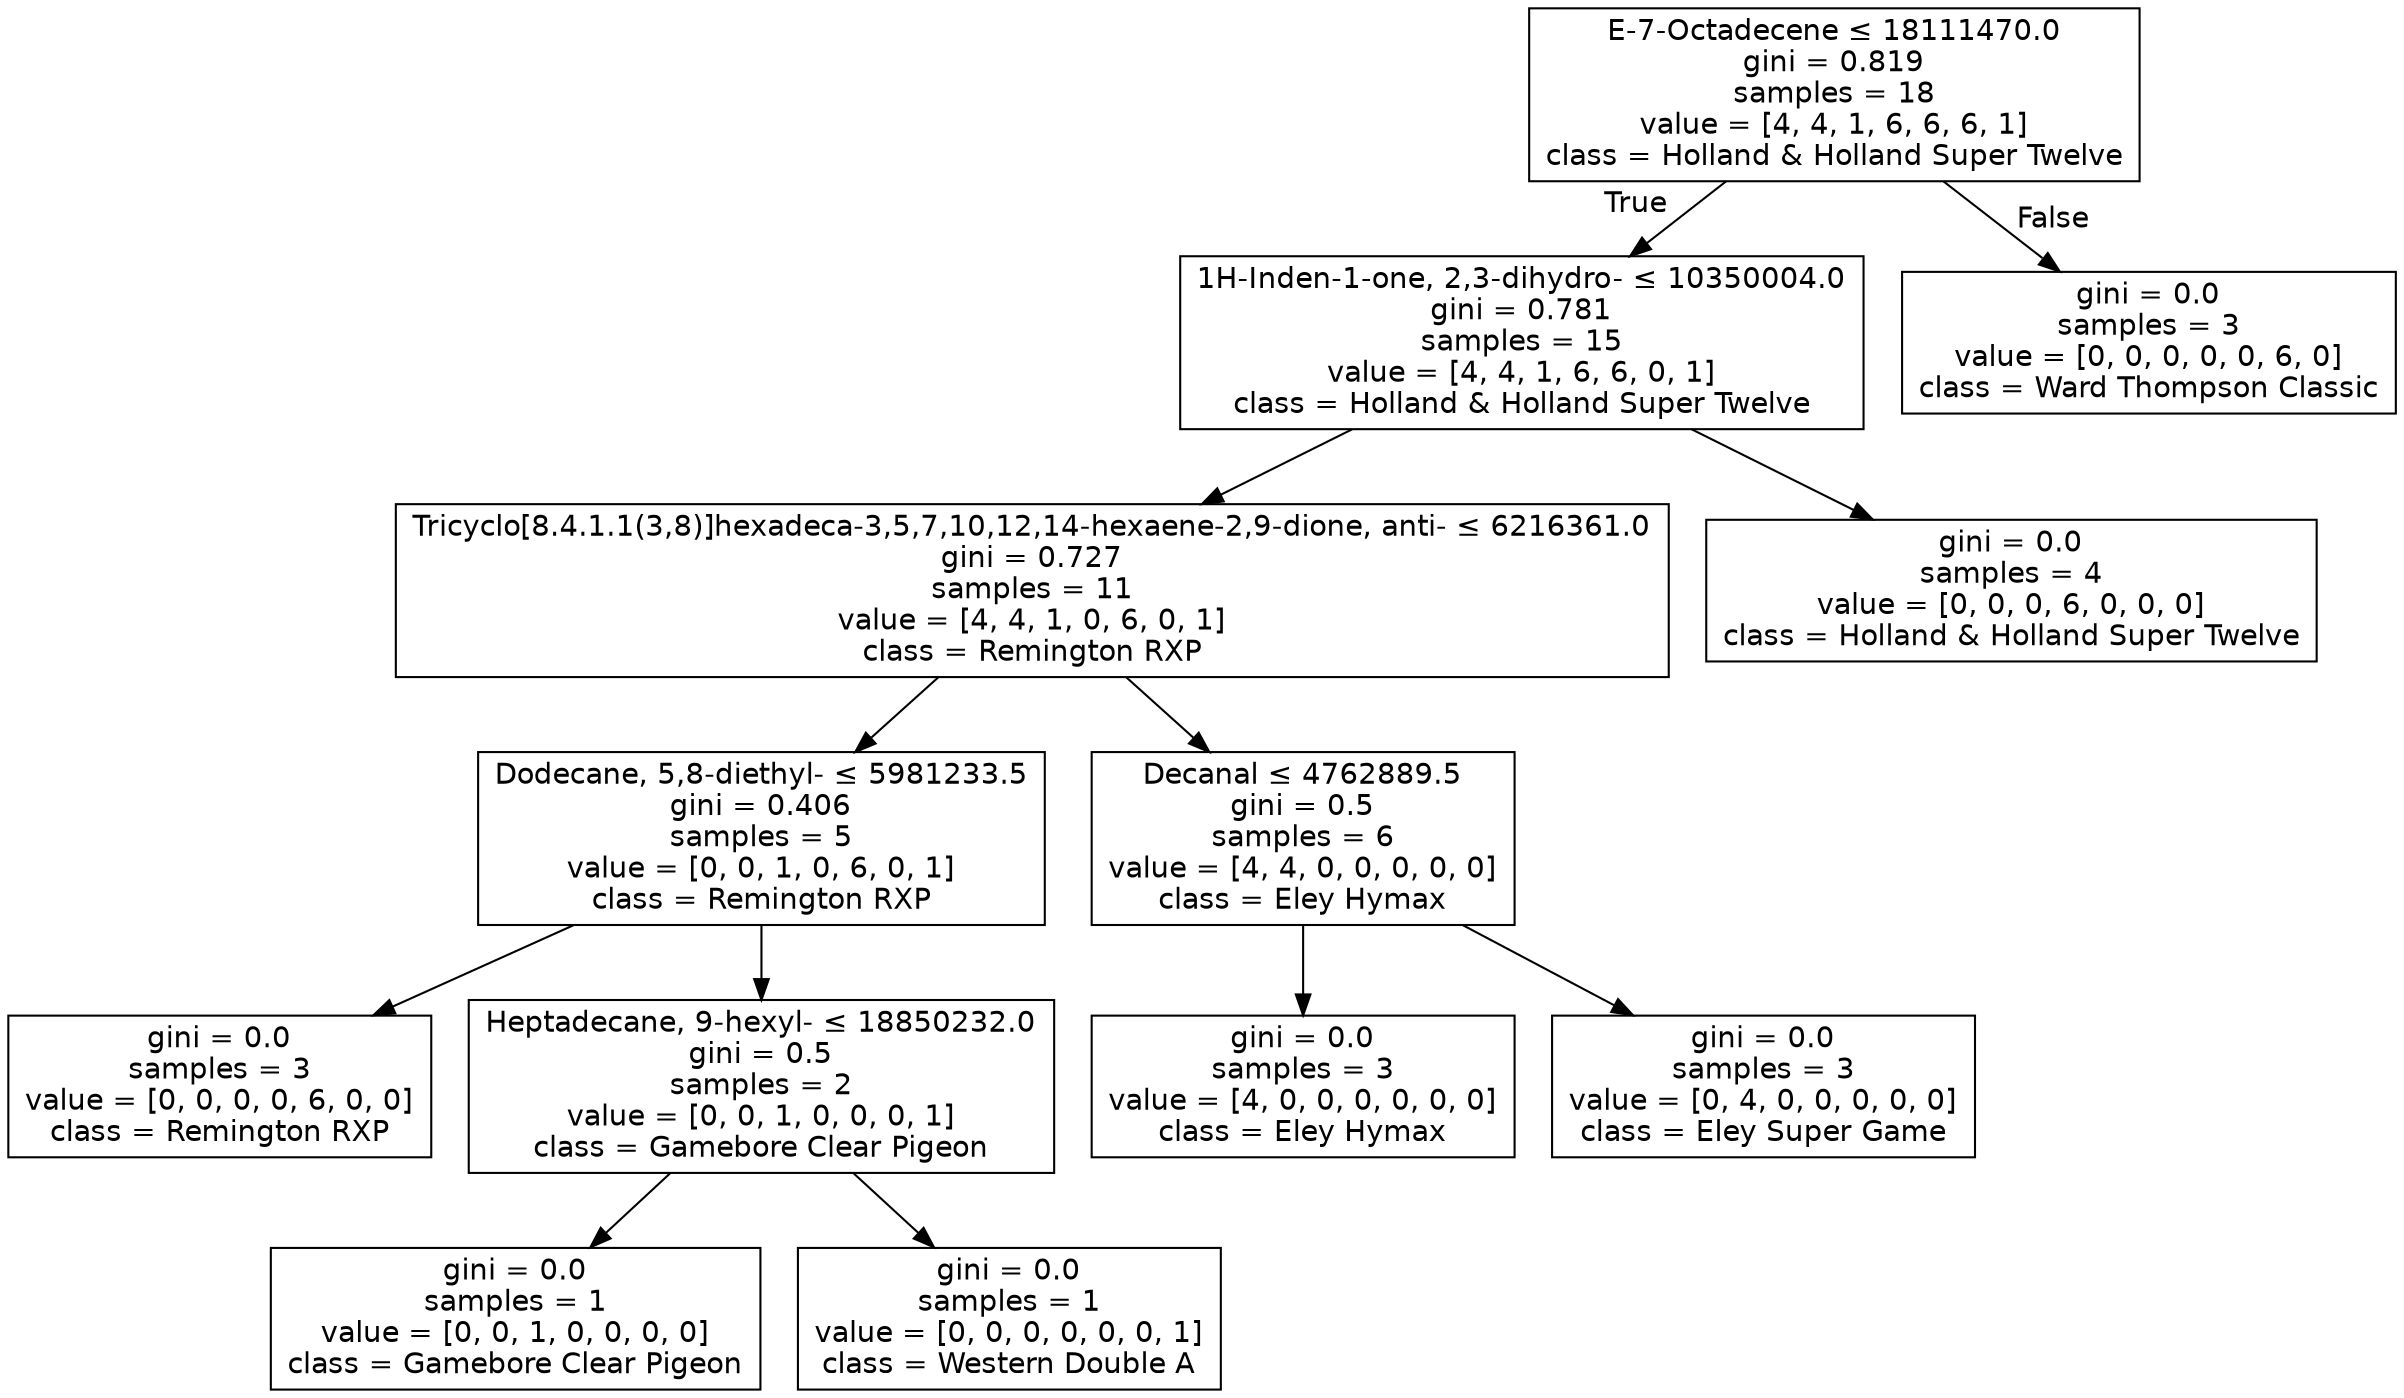 digraph Tree {
node [shape=box, fontname="helvetica"] ;
edge [fontname="helvetica"] ;
0 [label=<E-7-Octadecene &le; 18111470.0<br/>gini = 0.819<br/>samples = 18<br/>value = [4, 4, 1, 6, 6, 6, 1]<br/>class = Holland &amp; Holland Super Twelve>] ;
1 [label=<1H-Inden-1-one, 2,3-dihydro- &le; 10350004.0<br/>gini = 0.781<br/>samples = 15<br/>value = [4, 4, 1, 6, 6, 0, 1]<br/>class = Holland &amp; Holland Super Twelve>] ;
0 -> 1 [labeldistance=2.5, labelangle=45, headlabel="True"] ;
2 [label=<Tricyclo[8.4.1.1(3,8)]hexadeca-3,5,7,10,12,14-hexaene-2,9-dione, anti- &le; 6216361.0<br/>gini = 0.727<br/>samples = 11<br/>value = [4, 4, 1, 0, 6, 0, 1]<br/>class = Remington RXP>] ;
1 -> 2 ;
3 [label=<Dodecane, 5,8-diethyl- &le; 5981233.5<br/>gini = 0.406<br/>samples = 5<br/>value = [0, 0, 1, 0, 6, 0, 1]<br/>class = Remington RXP>] ;
2 -> 3 ;
4 [label=<gini = 0.0<br/>samples = 3<br/>value = [0, 0, 0, 0, 6, 0, 0]<br/>class = Remington RXP>] ;
3 -> 4 ;
5 [label=<Heptadecane, 9-hexyl- &le; 18850232.0<br/>gini = 0.5<br/>samples = 2<br/>value = [0, 0, 1, 0, 0, 0, 1]<br/>class = Gamebore Clear Pigeon>] ;
3 -> 5 ;
6 [label=<gini = 0.0<br/>samples = 1<br/>value = [0, 0, 1, 0, 0, 0, 0]<br/>class = Gamebore Clear Pigeon>] ;
5 -> 6 ;
7 [label=<gini = 0.0<br/>samples = 1<br/>value = [0, 0, 0, 0, 0, 0, 1]<br/>class = Western Double A>] ;
5 -> 7 ;
8 [label=<Decanal &le; 4762889.5<br/>gini = 0.5<br/>samples = 6<br/>value = [4, 4, 0, 0, 0, 0, 0]<br/>class = Eley Hymax>] ;
2 -> 8 ;
9 [label=<gini = 0.0<br/>samples = 3<br/>value = [4, 0, 0, 0, 0, 0, 0]<br/>class = Eley Hymax>] ;
8 -> 9 ;
10 [label=<gini = 0.0<br/>samples = 3<br/>value = [0, 4, 0, 0, 0, 0, 0]<br/>class = Eley Super Game>] ;
8 -> 10 ;
11 [label=<gini = 0.0<br/>samples = 4<br/>value = [0, 0, 0, 6, 0, 0, 0]<br/>class = Holland &amp; Holland Super Twelve>] ;
1 -> 11 ;
12 [label=<gini = 0.0<br/>samples = 3<br/>value = [0, 0, 0, 0, 0, 6, 0]<br/>class = Ward Thompson Classic>] ;
0 -> 12 [labeldistance=2.5, labelangle=-45, headlabel="False"] ;
}
